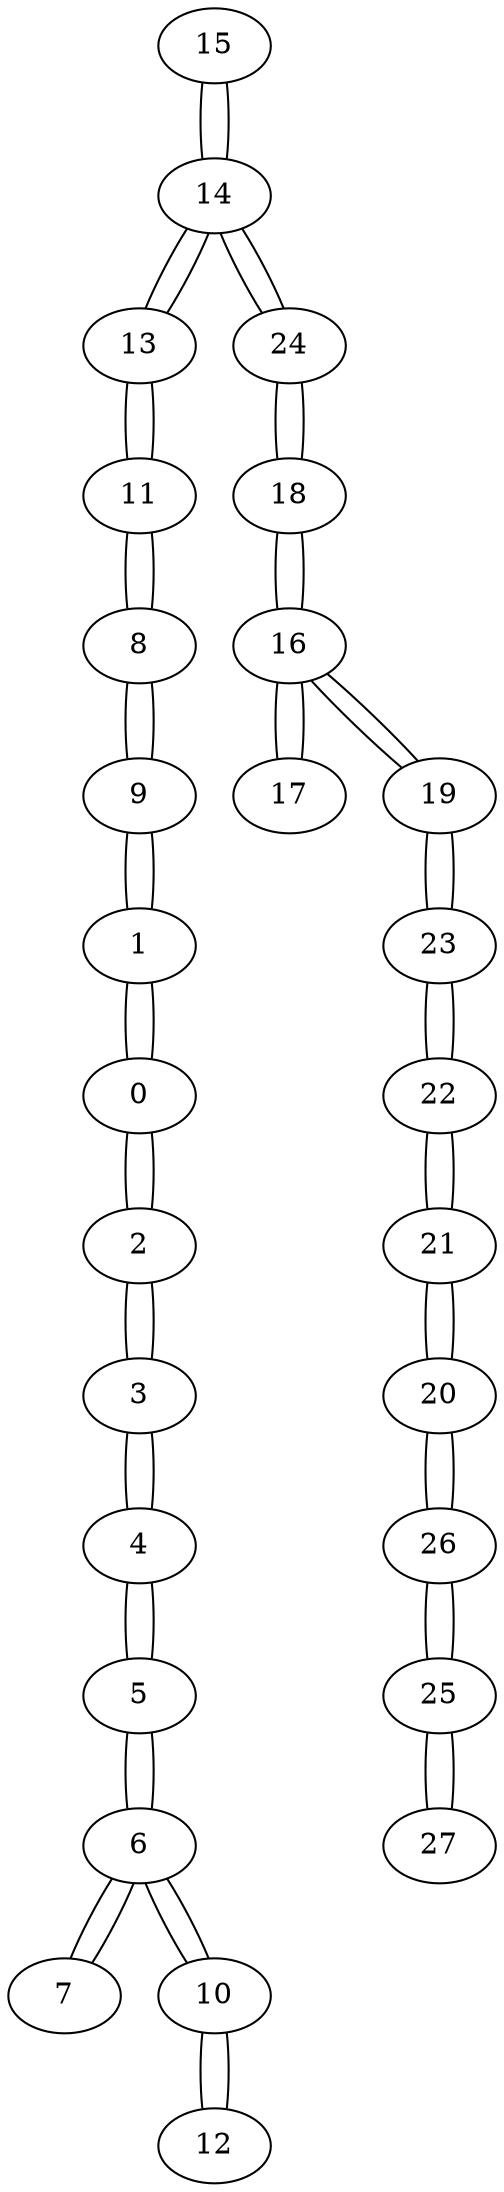 graph {
15 -- 14
14 -- 15
14 -- 13
14 -- 24
13 -- 14
13 -- 11
11 -- 13
11 -- 8
8 -- 11
8 -- 9
9 -- 8
9 -- 1
1 -- 9
1 -- 0
0 -- 1
0 -- 2
2 -- 0
2 -- 3
3 -- 2
3 -- 4
4 -- 3
4 -- 5
5 -- 4
5 -- 6
6 -- 5
6 -- 7
6 -- 10
7 -- 6
10 -- 6
10 -- 12
12 -- 10
24 -- 14
24 -- 18
18 -- 24
18 -- 16
16 -- 18
16 -- 17
16 -- 19
17 -- 16
19 -- 16
19 -- 23
23 -- 19
23 -- 22
22 -- 23
22 -- 21
21 -- 22
21 -- 20
20 -- 21
20 -- 26
26 -- 20
26 -- 25
25 -- 26
25 -- 27
27 -- 25
}
